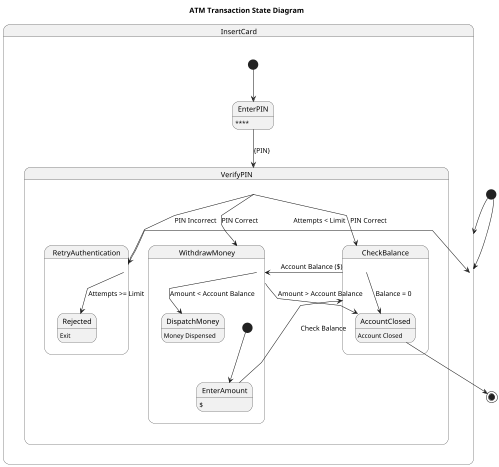 @startuml
title ATM Transaction State Diagram
skinparam linetype polyline
scale 500 width


[*] --> InsertCard

state InsertCard {
    [*] --> EnterPIN
    EnterPIN --> VerifyPIN: {PIN}
    EnterPIN : ****
}

state VerifyPIN {
    VerifyPIN --> CheckBalance: PIN Correct
    VerifyPIN --> WithdrawMoney: PIN Correct
    VerifyPIN --> RetryAuthentication: PIN Incorrect
}

state CheckBalance {
    
    CheckBalance --> AccountClosed: Balance = 0
    CheckBalance --> WithdrawMoney: Account Balance ($)
}

state WithdrawMoney {
    [*] --> EnterAmount
    EnterAmount --> CheckBalance : Check Balance
    WithdrawMoney --> DispatchMoney: Amount < Account Balance
    WithdrawMoney --> AccountClosed: Amount > Account Balance
    EnterAmount: $
}


state AccountClosed {
    AccountClosed: Account Closed
}

state DispatchMoney {
    DispatchMoney: Money Dispensed
}

state RetryAuthentication {
    RetryAuthentication -left--> InsertCard: Attempts < Limit
    RetryAuthentication --> Rejected: Attempts >= Limit
    Rejected : Exit
}
[*] --> InsertCard
AccountClosed --> [*]

@enduml

